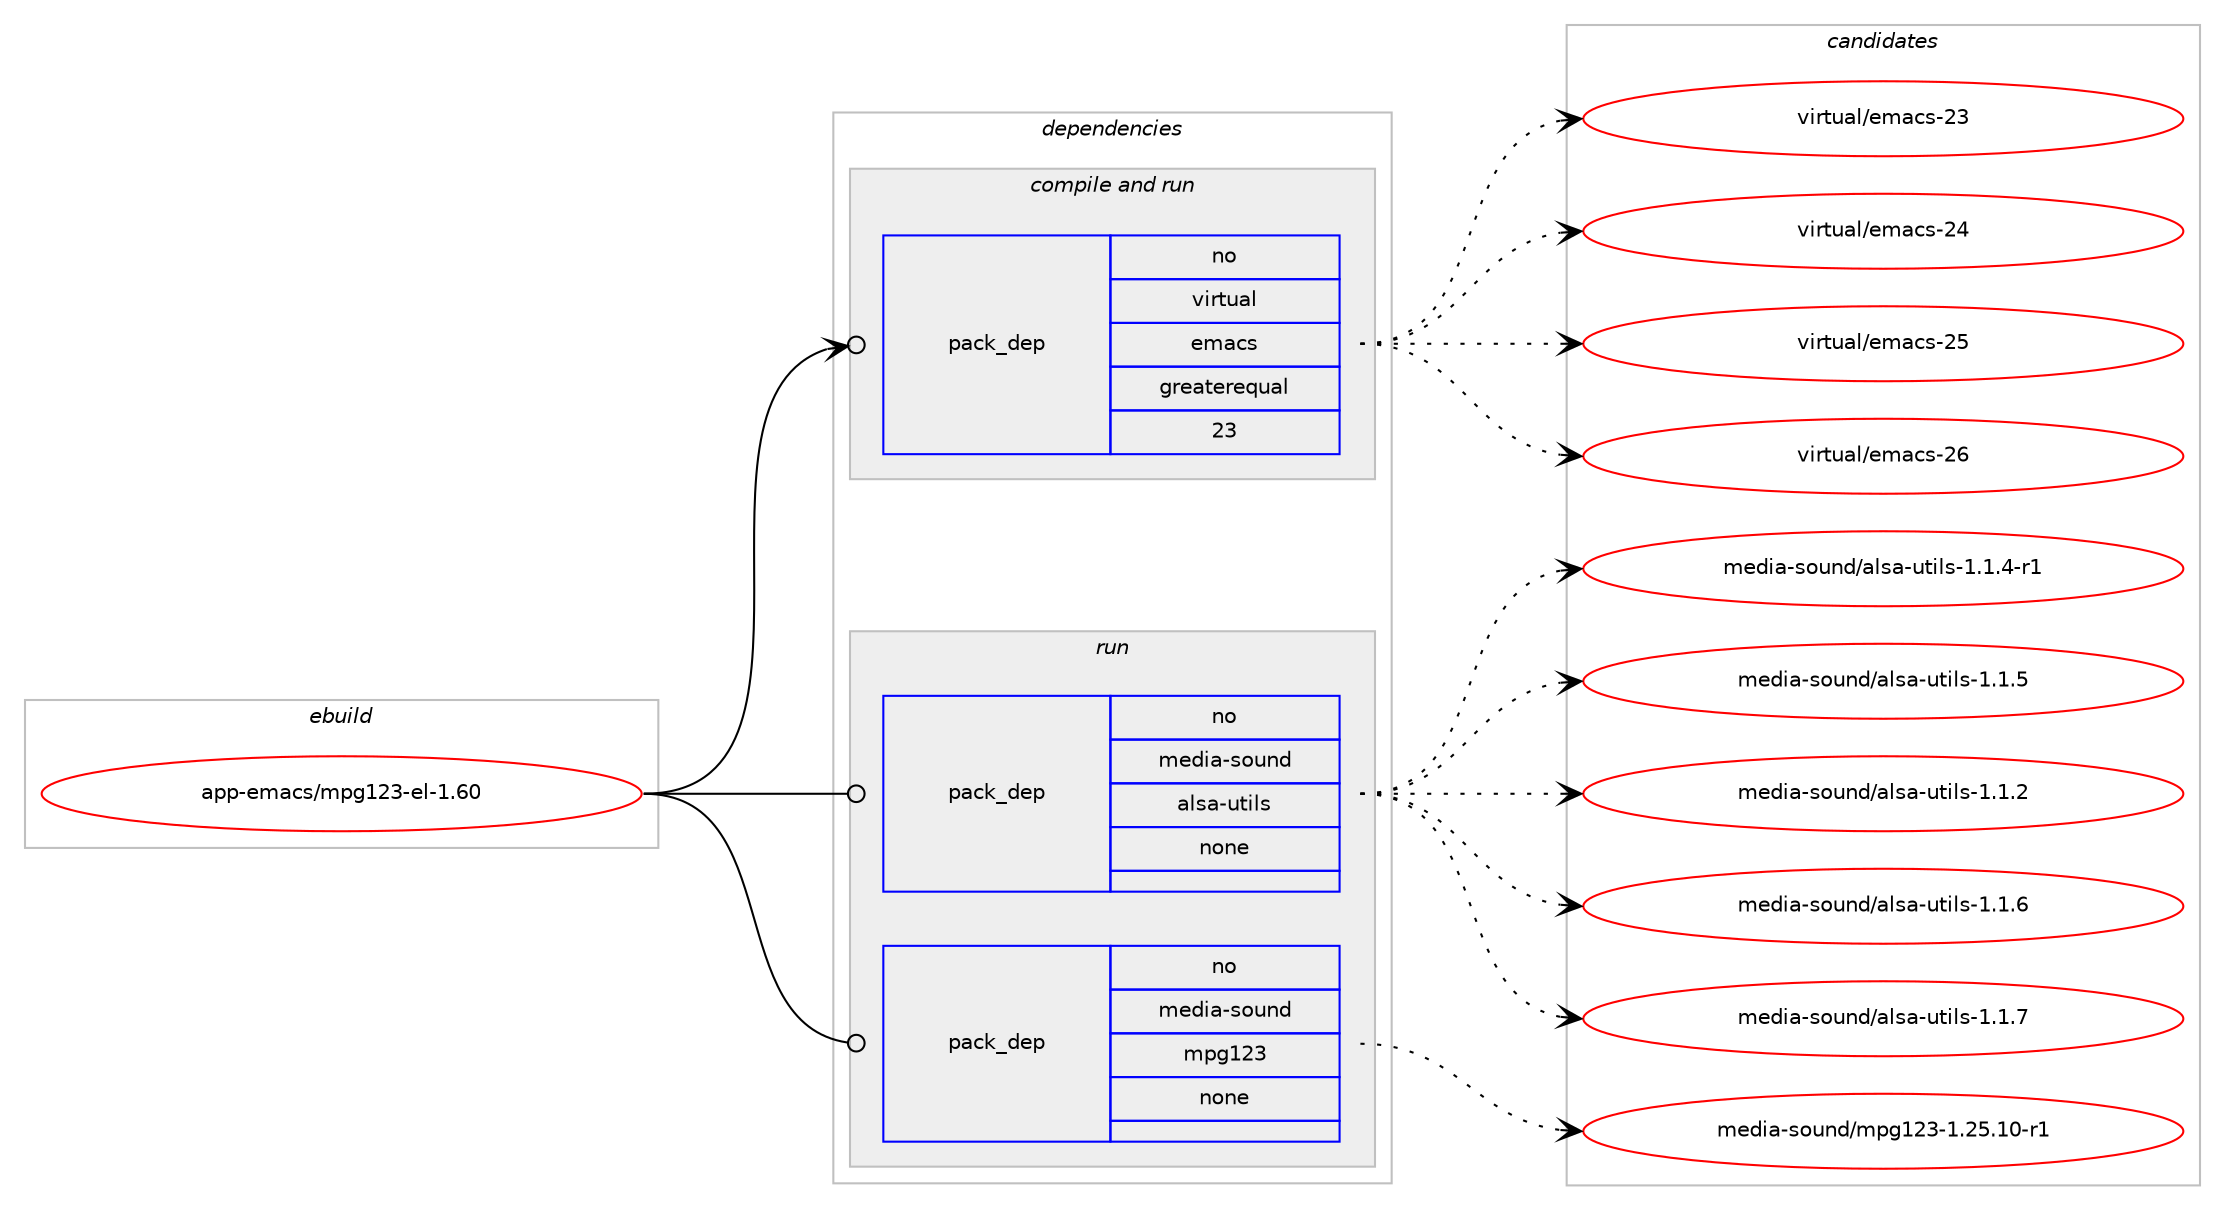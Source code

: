 digraph prolog {

# *************
# Graph options
# *************

newrank=true;
concentrate=true;
compound=true;
graph [rankdir=LR,fontname=Helvetica,fontsize=10,ranksep=1.5];#, ranksep=2.5, nodesep=0.2];
edge  [arrowhead=vee];
node  [fontname=Helvetica,fontsize=10];

# **********
# The ebuild
# **********

subgraph cluster_leftcol {
color=gray;
rank=same;
label=<<i>ebuild</i>>;
id [label="app-emacs/mpg123-el-1.60", color=red, width=4, href="../app-emacs/mpg123-el-1.60.svg"];
}

# ****************
# The dependencies
# ****************

subgraph cluster_midcol {
color=gray;
label=<<i>dependencies</i>>;
subgraph cluster_compile {
fillcolor="#eeeeee";
style=filled;
label=<<i>compile</i>>;
}
subgraph cluster_compileandrun {
fillcolor="#eeeeee";
style=filled;
label=<<i>compile and run</i>>;
subgraph pack1861 {
dependency2287 [label=<<TABLE BORDER="0" CELLBORDER="1" CELLSPACING="0" CELLPADDING="4" WIDTH="220"><TR><TD ROWSPAN="6" CELLPADDING="30">pack_dep</TD></TR><TR><TD WIDTH="110">no</TD></TR><TR><TD>virtual</TD></TR><TR><TD>emacs</TD></TR><TR><TD>greaterequal</TD></TR><TR><TD>23</TD></TR></TABLE>>, shape=none, color=blue];
}
id:e -> dependency2287:w [weight=20,style="solid",arrowhead="odotvee"];
}
subgraph cluster_run {
fillcolor="#eeeeee";
style=filled;
label=<<i>run</i>>;
subgraph pack1862 {
dependency2288 [label=<<TABLE BORDER="0" CELLBORDER="1" CELLSPACING="0" CELLPADDING="4" WIDTH="220"><TR><TD ROWSPAN="6" CELLPADDING="30">pack_dep</TD></TR><TR><TD WIDTH="110">no</TD></TR><TR><TD>media-sound</TD></TR><TR><TD>alsa-utils</TD></TR><TR><TD>none</TD></TR><TR><TD></TD></TR></TABLE>>, shape=none, color=blue];
}
id:e -> dependency2288:w [weight=20,style="solid",arrowhead="odot"];
subgraph pack1863 {
dependency2289 [label=<<TABLE BORDER="0" CELLBORDER="1" CELLSPACING="0" CELLPADDING="4" WIDTH="220"><TR><TD ROWSPAN="6" CELLPADDING="30">pack_dep</TD></TR><TR><TD WIDTH="110">no</TD></TR><TR><TD>media-sound</TD></TR><TR><TD>mpg123</TD></TR><TR><TD>none</TD></TR><TR><TD></TD></TR></TABLE>>, shape=none, color=blue];
}
id:e -> dependency2289:w [weight=20,style="solid",arrowhead="odot"];
}
}

# **************
# The candidates
# **************

subgraph cluster_choices {
rank=same;
color=gray;
label=<<i>candidates</i>>;

subgraph choice1861 {
color=black;
nodesep=1;
choice11810511411611797108471011099799115455051 [label="virtual/emacs-23", color=red, width=4,href="../virtual/emacs-23.svg"];
choice11810511411611797108471011099799115455052 [label="virtual/emacs-24", color=red, width=4,href="../virtual/emacs-24.svg"];
choice11810511411611797108471011099799115455053 [label="virtual/emacs-25", color=red, width=4,href="../virtual/emacs-25.svg"];
choice11810511411611797108471011099799115455054 [label="virtual/emacs-26", color=red, width=4,href="../virtual/emacs-26.svg"];
dependency2287:e -> choice11810511411611797108471011099799115455051:w [style=dotted,weight="100"];
dependency2287:e -> choice11810511411611797108471011099799115455052:w [style=dotted,weight="100"];
dependency2287:e -> choice11810511411611797108471011099799115455053:w [style=dotted,weight="100"];
dependency2287:e -> choice11810511411611797108471011099799115455054:w [style=dotted,weight="100"];
}
subgraph choice1862 {
color=black;
nodesep=1;
choice1091011001059745115111117110100479710811597451171161051081154549464946524511449 [label="media-sound/alsa-utils-1.1.4-r1", color=red, width=4,href="../media-sound/alsa-utils-1.1.4-r1.svg"];
choice109101100105974511511111711010047971081159745117116105108115454946494653 [label="media-sound/alsa-utils-1.1.5", color=red, width=4,href="../media-sound/alsa-utils-1.1.5.svg"];
choice109101100105974511511111711010047971081159745117116105108115454946494650 [label="media-sound/alsa-utils-1.1.2", color=red, width=4,href="../media-sound/alsa-utils-1.1.2.svg"];
choice109101100105974511511111711010047971081159745117116105108115454946494654 [label="media-sound/alsa-utils-1.1.6", color=red, width=4,href="../media-sound/alsa-utils-1.1.6.svg"];
choice109101100105974511511111711010047971081159745117116105108115454946494655 [label="media-sound/alsa-utils-1.1.7", color=red, width=4,href="../media-sound/alsa-utils-1.1.7.svg"];
dependency2288:e -> choice1091011001059745115111117110100479710811597451171161051081154549464946524511449:w [style=dotted,weight="100"];
dependency2288:e -> choice109101100105974511511111711010047971081159745117116105108115454946494653:w [style=dotted,weight="100"];
dependency2288:e -> choice109101100105974511511111711010047971081159745117116105108115454946494650:w [style=dotted,weight="100"];
dependency2288:e -> choice109101100105974511511111711010047971081159745117116105108115454946494654:w [style=dotted,weight="100"];
dependency2288:e -> choice109101100105974511511111711010047971081159745117116105108115454946494655:w [style=dotted,weight="100"];
}
subgraph choice1863 {
color=black;
nodesep=1;
choice10910110010597451151111171101004710911210349505145494650534649484511449 [label="media-sound/mpg123-1.25.10-r1", color=red, width=4,href="../media-sound/mpg123-1.25.10-r1.svg"];
dependency2289:e -> choice10910110010597451151111171101004710911210349505145494650534649484511449:w [style=dotted,weight="100"];
}
}

}
